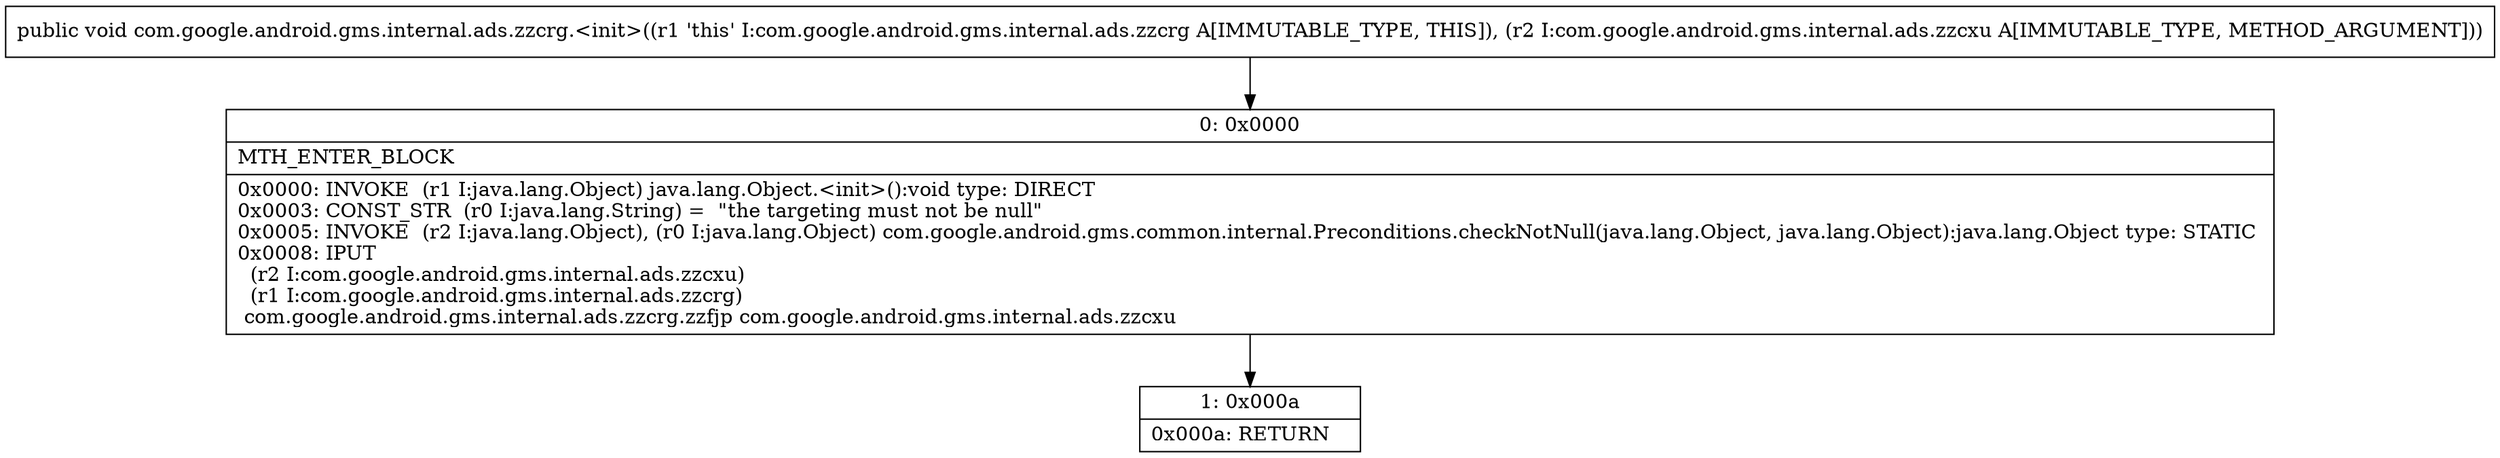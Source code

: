 digraph "CFG forcom.google.android.gms.internal.ads.zzcrg.\<init\>(Lcom\/google\/android\/gms\/internal\/ads\/zzcxu;)V" {
Node_0 [shape=record,label="{0\:\ 0x0000|MTH_ENTER_BLOCK\l|0x0000: INVOKE  (r1 I:java.lang.Object) java.lang.Object.\<init\>():void type: DIRECT \l0x0003: CONST_STR  (r0 I:java.lang.String) =  \"the targeting must not be null\" \l0x0005: INVOKE  (r2 I:java.lang.Object), (r0 I:java.lang.Object) com.google.android.gms.common.internal.Preconditions.checkNotNull(java.lang.Object, java.lang.Object):java.lang.Object type: STATIC \l0x0008: IPUT  \l  (r2 I:com.google.android.gms.internal.ads.zzcxu)\l  (r1 I:com.google.android.gms.internal.ads.zzcrg)\l com.google.android.gms.internal.ads.zzcrg.zzfjp com.google.android.gms.internal.ads.zzcxu \l}"];
Node_1 [shape=record,label="{1\:\ 0x000a|0x000a: RETURN   \l}"];
MethodNode[shape=record,label="{public void com.google.android.gms.internal.ads.zzcrg.\<init\>((r1 'this' I:com.google.android.gms.internal.ads.zzcrg A[IMMUTABLE_TYPE, THIS]), (r2 I:com.google.android.gms.internal.ads.zzcxu A[IMMUTABLE_TYPE, METHOD_ARGUMENT])) }"];
MethodNode -> Node_0;
Node_0 -> Node_1;
}

